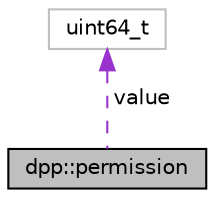 digraph "dpp::permission"
{
 // INTERACTIVE_SVG=YES
 // LATEX_PDF_SIZE
  bgcolor="transparent";
  edge [fontname="Helvetica",fontsize="10",labelfontname="Helvetica",labelfontsize="10"];
  node [fontname="Helvetica",fontsize="10",shape=record];
  Node1 [label="dpp::permission",height=0.2,width=0.4,color="black", fillcolor="grey75", style="filled", fontcolor="black",tooltip="Represents a permission bitmask (refer to enum dpp::permissions) which are hold in an uint64_t."];
  Node2 -> Node1 [dir="back",color="darkorchid3",fontsize="10",style="dashed",label=" value" ,fontname="Helvetica"];
  Node2 [label="uint64_t",height=0.2,width=0.4,color="grey75",tooltip=" "];
}
